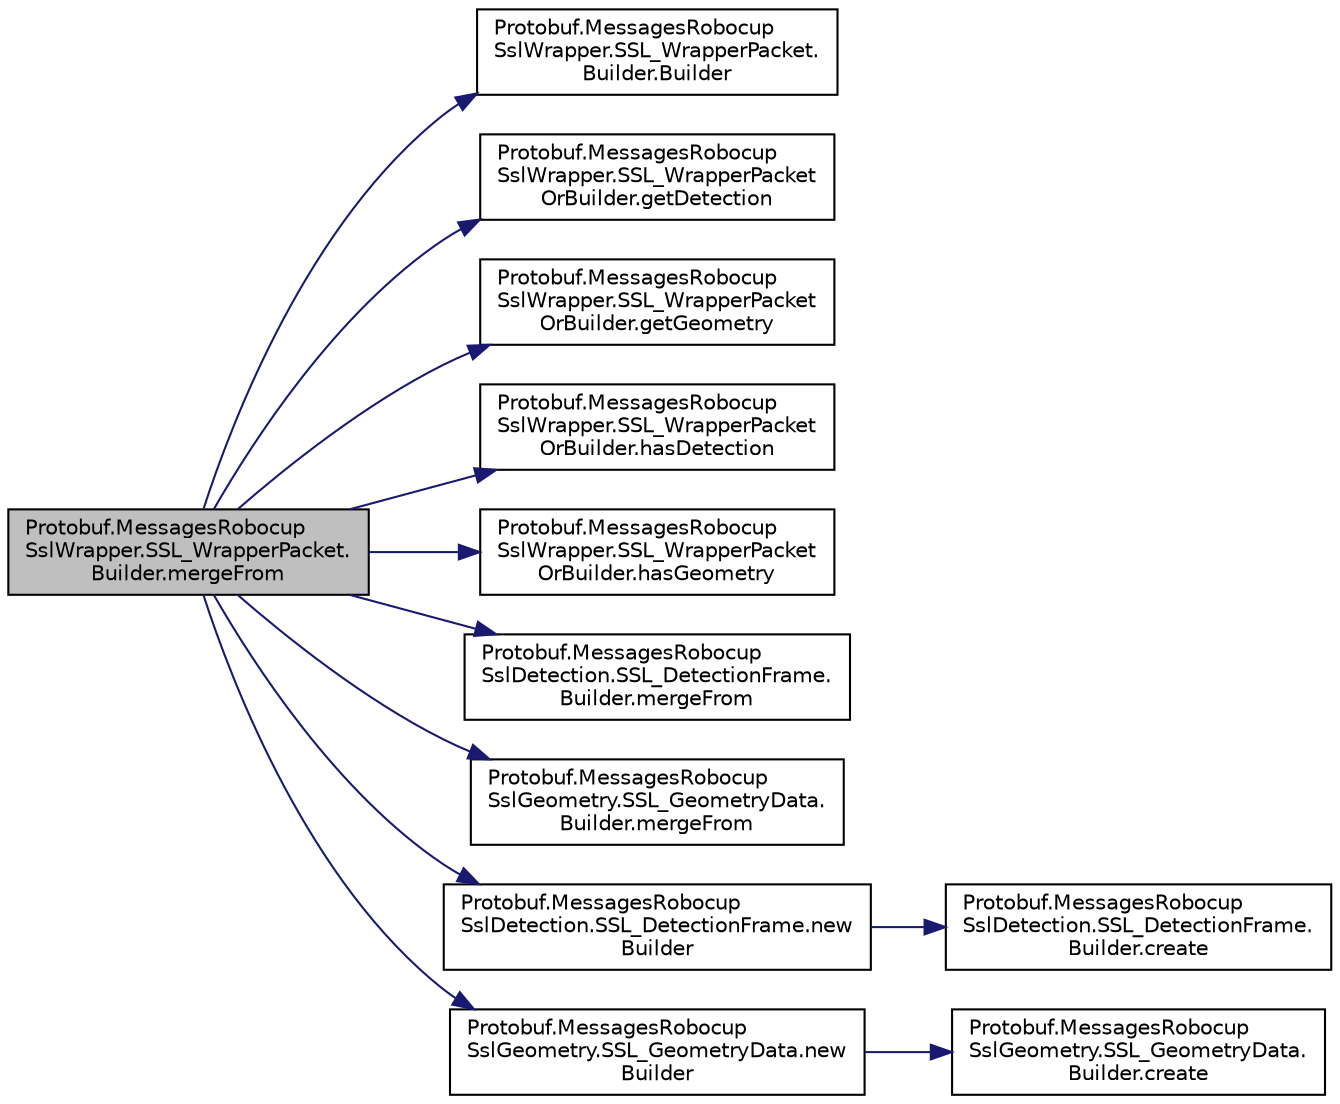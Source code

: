 digraph "Protobuf.MessagesRobocupSslWrapper.SSL_WrapperPacket.Builder.mergeFrom"
{
 // INTERACTIVE_SVG=YES
  edge [fontname="Helvetica",fontsize="10",labelfontname="Helvetica",labelfontsize="10"];
  node [fontname="Helvetica",fontsize="10",shape=record];
  rankdir="LR";
  Node1 [label="Protobuf.MessagesRobocup\lSslWrapper.SSL_WrapperPacket.\lBuilder.mergeFrom",height=0.2,width=0.4,color="black", fillcolor="grey75", style="filled", fontcolor="black"];
  Node1 -> Node2 [color="midnightblue",fontsize="10",style="solid",fontname="Helvetica"];
  Node2 [label="Protobuf.MessagesRobocup\lSslWrapper.SSL_WrapperPacket.\lBuilder.Builder",height=0.2,width=0.4,color="black", fillcolor="white", style="filled",URL="$dc/d91/class_protobuf_1_1_messages_robocup_ssl_wrapper_1_1_s_s_l___wrapper_packet_1_1_builder.html#ae05c356cb989cbb4cb03b789299ceeb2"];
  Node1 -> Node3 [color="midnightblue",fontsize="10",style="solid",fontname="Helvetica"];
  Node3 [label="Protobuf.MessagesRobocup\lSslWrapper.SSL_WrapperPacket\lOrBuilder.getDetection",height=0.2,width=0.4,color="black", fillcolor="white", style="filled",URL="$df/dd3/interface_protobuf_1_1_messages_robocup_ssl_wrapper_1_1_s_s_l___wrapper_packet_or_builder.html#a71374618bdff83b59a1e2669eb5bbe29"];
  Node1 -> Node4 [color="midnightblue",fontsize="10",style="solid",fontname="Helvetica"];
  Node4 [label="Protobuf.MessagesRobocup\lSslWrapper.SSL_WrapperPacket\lOrBuilder.getGeometry",height=0.2,width=0.4,color="black", fillcolor="white", style="filled",URL="$df/dd3/interface_protobuf_1_1_messages_robocup_ssl_wrapper_1_1_s_s_l___wrapper_packet_or_builder.html#a50cd9fb0cf93873ea3b9d3d4f742fbd5"];
  Node1 -> Node5 [color="midnightblue",fontsize="10",style="solid",fontname="Helvetica"];
  Node5 [label="Protobuf.MessagesRobocup\lSslWrapper.SSL_WrapperPacket\lOrBuilder.hasDetection",height=0.2,width=0.4,color="black", fillcolor="white", style="filled",URL="$df/dd3/interface_protobuf_1_1_messages_robocup_ssl_wrapper_1_1_s_s_l___wrapper_packet_or_builder.html#a2752cdd3e854b27464a8619111a29667"];
  Node1 -> Node6 [color="midnightblue",fontsize="10",style="solid",fontname="Helvetica"];
  Node6 [label="Protobuf.MessagesRobocup\lSslWrapper.SSL_WrapperPacket\lOrBuilder.hasGeometry",height=0.2,width=0.4,color="black", fillcolor="white", style="filled",URL="$df/dd3/interface_protobuf_1_1_messages_robocup_ssl_wrapper_1_1_s_s_l___wrapper_packet_or_builder.html#acb24d3dd3e06cae1a889423503bc1b47"];
  Node1 -> Node7 [color="midnightblue",fontsize="10",style="solid",fontname="Helvetica"];
  Node7 [label="Protobuf.MessagesRobocup\lSslDetection.SSL_DetectionFrame.\lBuilder.mergeFrom",height=0.2,width=0.4,color="black", fillcolor="white", style="filled",URL="$d4/dcb/class_protobuf_1_1_messages_robocup_ssl_detection_1_1_s_s_l___detection_frame_1_1_builder.html#acbc3047c1365734c1cfcc3bdbe883594"];
  Node1 -> Node8 [color="midnightblue",fontsize="10",style="solid",fontname="Helvetica"];
  Node8 [label="Protobuf.MessagesRobocup\lSslGeometry.SSL_GeometryData.\lBuilder.mergeFrom",height=0.2,width=0.4,color="black", fillcolor="white", style="filled",URL="$df/de7/class_protobuf_1_1_messages_robocup_ssl_geometry_1_1_s_s_l___geometry_data_1_1_builder.html#a00fcd235b077608da8bff06d312fe7c2"];
  Node1 -> Node9 [color="midnightblue",fontsize="10",style="solid",fontname="Helvetica"];
  Node9 [label="Protobuf.MessagesRobocup\lSslDetection.SSL_DetectionFrame.new\lBuilder",height=0.2,width=0.4,color="black", fillcolor="white", style="filled",URL="$da/d21/class_protobuf_1_1_messages_robocup_ssl_detection_1_1_s_s_l___detection_frame.html#ac53f184aa8acefa40866f0f19dfd8e31"];
  Node9 -> Node10 [color="midnightblue",fontsize="10",style="solid",fontname="Helvetica"];
  Node10 [label="Protobuf.MessagesRobocup\lSslDetection.SSL_DetectionFrame.\lBuilder.create",height=0.2,width=0.4,color="black", fillcolor="white", style="filled",URL="$d4/dcb/class_protobuf_1_1_messages_robocup_ssl_detection_1_1_s_s_l___detection_frame_1_1_builder.html#a6c5c6f73e4471119bfcea5169a419bae"];
  Node1 -> Node11 [color="midnightblue",fontsize="10",style="solid",fontname="Helvetica"];
  Node11 [label="Protobuf.MessagesRobocup\lSslGeometry.SSL_GeometryData.new\lBuilder",height=0.2,width=0.4,color="black", fillcolor="white", style="filled",URL="$d2/d78/class_protobuf_1_1_messages_robocup_ssl_geometry_1_1_s_s_l___geometry_data.html#a0b996db6bb10942372614ef1ef27eb49"];
  Node11 -> Node12 [color="midnightblue",fontsize="10",style="solid",fontname="Helvetica"];
  Node12 [label="Protobuf.MessagesRobocup\lSslGeometry.SSL_GeometryData.\lBuilder.create",height=0.2,width=0.4,color="black", fillcolor="white", style="filled",URL="$df/de7/class_protobuf_1_1_messages_robocup_ssl_geometry_1_1_s_s_l___geometry_data_1_1_builder.html#af0161be089b1e866eeaaaa9ba86912ac"];
}
